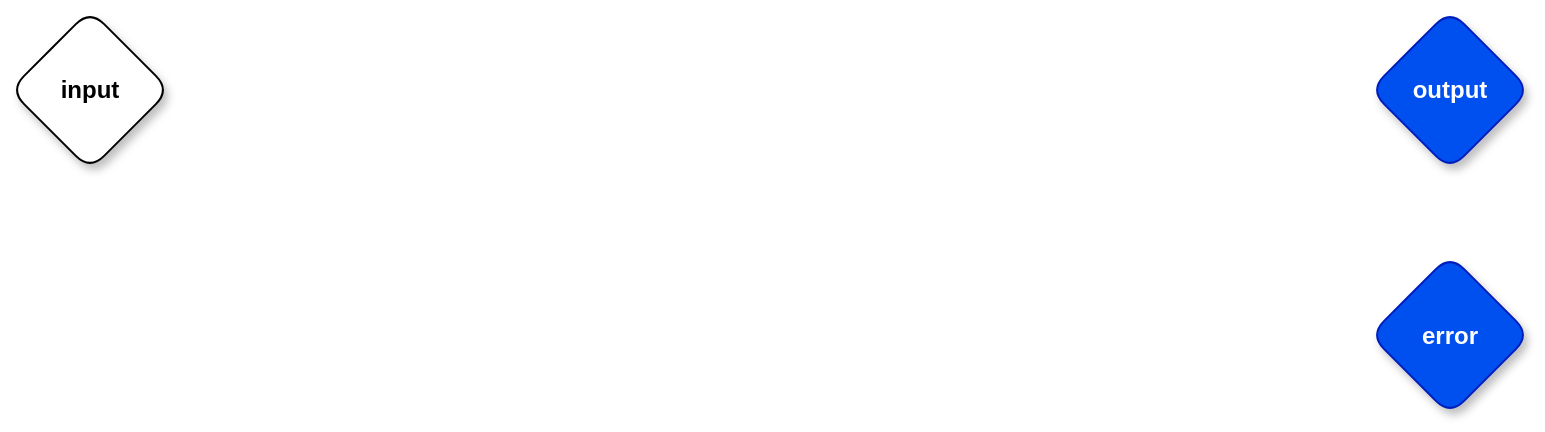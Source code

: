<mxfile version="22.1.18" type="device" pages="4">
  <diagram name="main" id="m0zTKrYATkNEm8Ja8VeW">
    <mxGraphModel dx="1114" dy="589" grid="1" gridSize="10" guides="1" tooltips="1" connect="1" arrows="1" fold="1" page="1" pageScale="1" pageWidth="850" pageHeight="1100" math="0" shadow="0">
      <root>
        <mxCell id="0" />
        <mxCell id="1" parent="0" />
        <mxCell id="GZ_4_-aFKaLcyj-fTqnw-12" value="input" style="rhombus;whiteSpace=wrap;html=1;rounded=1;fontStyle=1;glass=0;sketch=0;fontSize=12;points=[[0,0.5,0,0,0],[0.5,0,0,0,0],[0.5,1,0,0,0],[1,0.5,0,0,0]];shadow=1;fontFamily=Helvetica;fontColor=default;" parent="1" vertex="1">
          <mxGeometry x="40" y="80" width="80" height="80" as="geometry" />
        </mxCell>
        <mxCell id="GZ_4_-aFKaLcyj-fTqnw-13" value="output" style="rhombus;whiteSpace=wrap;html=1;rounded=1;fillColor=#0050ef;fontColor=#ffffff;strokeColor=#001DBC;fontStyle=1;glass=0;sketch=0;fontSize=12;points=[[0,0.5,0,0,0],[0.5,0,0,0,0],[0.5,1,0,0,0],[1,0.5,0,0,0]];shadow=1;fontFamily=Helvetica;" parent="1" vertex="1">
          <mxGeometry x="720" y="80" width="80" height="80" as="geometry" />
        </mxCell>
        <mxCell id="GZ_4_-aFKaLcyj-fTqnw-25" value="error" style="rhombus;whiteSpace=wrap;html=1;rounded=1;fillColor=#0050ef;fontColor=#ffffff;strokeColor=#001DBC;fontStyle=1;glass=0;sketch=0;fontSize=12;points=[[0,0.5,0,0,0],[0.5,0,0,0,0],[0.5,1,0,0,0],[1,0.5,0,0,0]];shadow=1;fontFamily=Helvetica;" parent="1" vertex="1">
          <mxGeometry x="720" y="202.5" width="80" height="80" as="geometry" />
        </mxCell>
      </root>
    </mxGraphModel>
  </diagram>
  <diagram id="tdX2_95LEIDNDVLNdQ2E" name="...">
    <mxGraphModel dx="847" dy="589" grid="1" gridSize="10" guides="1" tooltips="1" connect="1" arrows="1" fold="1" page="1" pageScale="1" pageWidth="850" pageHeight="1100" math="0" shadow="0">
      <root>
        <mxCell id="0" />
        <mxCell id="1" parent="0" />
      </root>
    </mxGraphModel>
  </diagram>
  <diagram id="n9aoCIwn1Qyomk_tSWj4" name="Read Text File">
    <mxGraphModel dx="1114" dy="589" grid="1" gridSize="10" guides="1" tooltips="1" connect="1" arrows="1" fold="1" page="1" pageScale="1" pageWidth="850" pageHeight="1100" math="0" shadow="0">
      <root>
        <mxCell id="0" />
        <mxCell id="1" parent="0" />
        <mxCell id="x-fpYZ4Tdr6Dl9E3lefd-1" value="Ensure String Datum" style="rounded=1;whiteSpace=wrap;html=1;sketch=0;container=1;recursiveResize=0;verticalAlign=top;arcSize=6;fontStyle=1;autosize=0;points=[];absoluteArcSize=1;shadow=1;strokeColor=#001DBC;fillColor=#0050ef;fontColor=#ffffff;" vertex="1" parent="1">
          <mxGeometry x="160" y="102.5" width="120" height="127.5" as="geometry">
            <mxRectangle x="-98" y="-1230" width="99" height="26" as="alternateBounds" />
          </mxGeometry>
        </mxCell>
        <mxCell id="x-fpYZ4Tdr6Dl9E3lefd-2" value="operand" style="rounded=1;whiteSpace=wrap;html=1;sketch=0;points=[[0,0.5,0,0,0],[1,0.5,0,0,0]];arcSize=50;" vertex="1" parent="x-fpYZ4Tdr6Dl9E3lefd-1">
          <mxGeometry x="-30" y="45" width="66" height="25" as="geometry" />
        </mxCell>
        <mxCell id="x-fpYZ4Tdr6Dl9E3lefd-3" value="output" style="rounded=1;whiteSpace=wrap;html=1;sketch=0;points=[[0,0.5,0,0,0],[1,0.5,0,0,0]];fillColor=#1ba1e2;fontColor=#ffffff;strokeColor=#006EAF;arcSize=50;" vertex="1" parent="x-fpYZ4Tdr6Dl9E3lefd-1">
          <mxGeometry x="80" y="45" width="66" height="25" as="geometry" />
        </mxCell>
        <mxCell id="x-fpYZ4Tdr6Dl9E3lefd-4" value="Low Level Read &lt;br&gt;Text File" style="rounded=1;whiteSpace=wrap;html=1;sketch=0;container=1;recursiveResize=0;verticalAlign=top;arcSize=6;fontStyle=1;autosize=0;points=[];absoluteArcSize=1;shadow=1;strokeColor=#001DBC;fillColor=#0050ef;fontColor=#ffffff;fontFamily=Helvetica;fontSize=11;" vertex="1" parent="1">
          <mxGeometry x="360" y="120" width="130" height="110" as="geometry">
            <mxRectangle x="-98" y="-1230" width="99" height="26" as="alternateBounds" />
          </mxGeometry>
        </mxCell>
        <mxCell id="x-fpYZ4Tdr6Dl9E3lefd-5" value="input" style="rounded=1;whiteSpace=wrap;html=1;sketch=0;points=[[0,0.5,0,0,0],[1,0.5,0,0,0]];arcSize=50;fontFamily=Helvetica;fontSize=11;fontColor=default;" vertex="1" parent="x-fpYZ4Tdr6Dl9E3lefd-4">
          <mxGeometry x="-16.75" y="27.5" width="66" height="25" as="geometry" />
        </mxCell>
        <mxCell id="x-fpYZ4Tdr6Dl9E3lefd-6" value="str" style="rounded=1;whiteSpace=wrap;html=1;sketch=0;points=[[0,0.5,0,0,0],[1,0.5,0,0,0]];fillColor=#1ba1e2;fontColor=#ffffff;strokeColor=#006EAF;arcSize=50;fontFamily=Helvetica;fontSize=11;" vertex="1" parent="x-fpYZ4Tdr6Dl9E3lefd-4">
          <mxGeometry x="84.75" y="27.5" width="66" height="25" as="geometry" />
        </mxCell>
        <mxCell id="x-fpYZ4Tdr6Dl9E3lefd-7" value="error" style="rounded=1;whiteSpace=wrap;html=1;sketch=0;points=[[0,0.5,0,0,0],[1,0.5,0,0,0]];fillColor=#1ba1e2;fontColor=#ffffff;strokeColor=#006EAF;arcSize=50;fontFamily=Helvetica;fontSize=11;textOpacity=30;opacity=30;" vertex="1" parent="x-fpYZ4Tdr6Dl9E3lefd-4">
          <mxGeometry x="84.75" y="70" width="66" height="25" as="geometry" />
        </mxCell>
        <mxCell id="x-fpYZ4Tdr6Dl9E3lefd-8" style="edgeStyle=orthogonalEdgeStyle;shape=connector;rounded=1;orthogonalLoop=1;jettySize=auto;html=1;exitX=1;exitY=0.5;exitDx=0;exitDy=0;exitPerimeter=0;labelBackgroundColor=default;strokeColor=default;strokeWidth=2;fontFamily=Helvetica;fontSize=11;fontColor=default;endArrow=classic;entryX=0;entryY=0.5;entryDx=0;entryDy=0;entryPerimeter=0;opacity=30;" edge="1" parent="1" source="x-fpYZ4Tdr6Dl9E3lefd-9" target="x-fpYZ4Tdr6Dl9E3lefd-14">
          <mxGeometry relative="1" as="geometry">
            <mxPoint x="530" y="360" as="targetPoint" />
            <Array as="points">
              <mxPoint x="330" y="203" />
              <mxPoint x="330" y="320" />
            </Array>
          </mxGeometry>
        </mxCell>
        <mxCell id="x-fpYZ4Tdr6Dl9E3lefd-9" value="error" style="rounded=1;whiteSpace=wrap;html=1;sketch=0;points=[[0,0.5,0,0,0],[1,0.5,0,0,0]];fillColor=#1ba1e2;fontColor=#ffffff;strokeColor=#006EAF;arcSize=50;opacity=30;textOpacity=30;" vertex="1" parent="1">
          <mxGeometry x="240" y="190" width="66" height="25" as="geometry" />
        </mxCell>
        <mxCell id="x-fpYZ4Tdr6Dl9E3lefd-10" style="edgeStyle=orthogonalEdgeStyle;shape=connector;rounded=1;orthogonalLoop=1;jettySize=auto;html=1;entryX=0;entryY=0.5;entryDx=0;entryDy=0;entryPerimeter=0;labelBackgroundColor=default;strokeColor=default;strokeWidth=2;fontFamily=Helvetica;fontSize=11;fontColor=default;endArrow=classic;" edge="1" parent="1" source="x-fpYZ4Tdr6Dl9E3lefd-11" target="x-fpYZ4Tdr6Dl9E3lefd-2">
          <mxGeometry relative="1" as="geometry" />
        </mxCell>
        <mxCell id="x-fpYZ4Tdr6Dl9E3lefd-11" value="input" style="rhombus;whiteSpace=wrap;html=1;rounded=1;fontStyle=1;glass=0;sketch=0;fontSize=12;points=[[0,0.5,0,0,0],[0.5,0,0,0,0],[0.5,1,0,0,0],[1,0.5,0,0,0]];shadow=1;fontFamily=Helvetica;fontColor=default;" vertex="1" parent="1">
          <mxGeometry y="120" width="80" height="80" as="geometry" />
        </mxCell>
        <mxCell id="x-fpYZ4Tdr6Dl9E3lefd-12" value="str" style="rhombus;whiteSpace=wrap;html=1;rounded=1;fillColor=#0050ef;fontColor=#ffffff;strokeColor=#001DBC;fontStyle=1;glass=0;sketch=0;fontSize=12;points=[[0,0.5,0,0,0],[0.5,0,0,0,0],[0.5,1,0,0,0],[1,0.5,0,0,0]];shadow=1;fontFamily=Helvetica;" vertex="1" parent="1">
          <mxGeometry x="560" y="120" width="80" height="80" as="geometry" />
        </mxCell>
        <mxCell id="x-fpYZ4Tdr6Dl9E3lefd-13" style="edgeStyle=orthogonalEdgeStyle;shape=connector;rounded=1;orthogonalLoop=1;jettySize=auto;html=1;exitX=1;exitY=0.5;exitDx=0;exitDy=0;exitPerimeter=0;entryX=0;entryY=0.5;entryDx=0;entryDy=0;entryPerimeter=0;labelBackgroundColor=default;strokeColor=default;strokeWidth=2;fontFamily=Helvetica;fontSize=11;fontColor=default;endArrow=classic;" edge="1" parent="1" source="x-fpYZ4Tdr6Dl9E3lefd-6" target="x-fpYZ4Tdr6Dl9E3lefd-12">
          <mxGeometry relative="1" as="geometry" />
        </mxCell>
        <mxCell id="x-fpYZ4Tdr6Dl9E3lefd-14" value="error" style="rhombus;whiteSpace=wrap;html=1;rounded=1;fillColor=#0050ef;fontColor=#ffffff;strokeColor=#001DBC;fontStyle=1;glass=0;sketch=0;fontSize=12;points=[[0,0.5,0,0,0],[0.5,0,0,0,0],[0.5,1,0,0,0],[1,0.5,0,0,0]];shadow=1;fontFamily=Helvetica;" vertex="1" parent="1">
          <mxGeometry x="560" y="280" width="80" height="80" as="geometry" />
        </mxCell>
        <mxCell id="x-fpYZ4Tdr6Dl9E3lefd-15" style="edgeStyle=orthogonalEdgeStyle;shape=connector;rounded=1;orthogonalLoop=1;jettySize=auto;html=1;exitX=1;exitY=0.5;exitDx=0;exitDy=0;exitPerimeter=0;entryX=0;entryY=0.5;entryDx=0;entryDy=0;entryPerimeter=0;labelBackgroundColor=default;strokeColor=default;strokeWidth=2;fontFamily=Helvetica;fontSize=11;fontColor=default;endArrow=classic;opacity=30;" edge="1" parent="1" source="x-fpYZ4Tdr6Dl9E3lefd-7" target="x-fpYZ4Tdr6Dl9E3lefd-14">
          <mxGeometry relative="1" as="geometry" />
        </mxCell>
        <mxCell id="x-fpYZ4Tdr6Dl9E3lefd-16" style="edgeStyle=orthogonalEdgeStyle;shape=connector;rounded=1;orthogonalLoop=1;jettySize=auto;html=1;exitX=1;exitY=0.5;exitDx=0;exitDy=0;exitPerimeter=0;entryX=0;entryY=0.5;entryDx=0;entryDy=0;entryPerimeter=0;labelBackgroundColor=default;strokeColor=default;strokeWidth=2;fontFamily=Helvetica;fontSize=11;fontColor=default;endArrow=classic;" edge="1" parent="1" source="x-fpYZ4Tdr6Dl9E3lefd-3" target="x-fpYZ4Tdr6Dl9E3lefd-5">
          <mxGeometry relative="1" as="geometry" />
        </mxCell>
      </root>
    </mxGraphModel>
  </diagram>
  <diagram id="A18TVLYzS7ktZ3pC4iTK" name="All Before 4">
    <mxGraphModel dx="847" dy="589" grid="1" gridSize="10" guides="1" tooltips="1" connect="1" arrows="1" fold="1" page="1" pageScale="1" pageWidth="850" pageHeight="1100" math="0" shadow="0">
      <root>
        <mxCell id="0" />
        <mxCell id="1" parent="0" />
        <mxCell id="xnzzVuqLVZ7HURBUbo9G-1" style="edgeStyle=orthogonalEdgeStyle;shape=connector;rounded=1;jumpStyle=arc;orthogonalLoop=1;jettySize=auto;html=1;exitX=1;exitY=0.5;exitDx=0;exitDy=0;exitPerimeter=0;entryX=0;entryY=0.5;entryDx=0;entryDy=0;entryPerimeter=0;labelBackgroundColor=default;strokeColor=#666666;strokeWidth=2;fontFamily=Helvetica;fontSize=11;fontColor=default;endArrow=classic;fillColor=#f5f5f5;opacity=90;" edge="1" parent="1" source="xnzzVuqLVZ7HURBUbo9G-2" target="xnzzVuqLVZ7HURBUbo9G-14">
          <mxGeometry relative="1" as="geometry" />
        </mxCell>
        <mxCell id="xnzzVuqLVZ7HURBUbo9G-2" value="1" style="rhombus;whiteSpace=wrap;html=1;rounded=1;fontStyle=1;glass=0;sketch=0;fontSize=12;points=[[0,0.5,0,0,0],[0.5,0,0,0,0],[0.5,1,0,0,0],[1,0.5,0,0,0]];shadow=1;fontFamily=Helvetica;fontColor=default;" vertex="1" parent="1">
          <mxGeometry x="80" y="120" width="80" height="80" as="geometry" />
        </mxCell>
        <mxCell id="xnzzVuqLVZ7HURBUbo9G-3" value="1" style="rhombus;whiteSpace=wrap;html=1;rounded=1;fillColor=#0050ef;fontColor=#ffffff;strokeColor=#001DBC;fontStyle=1;glass=0;sketch=0;fontSize=12;points=[[0,0.5,0,0,0],[0.5,0,0,0,0],[0.5,1,0,0,0],[1,0.5,0,0,0]];shadow=1;fontFamily=Helvetica;" vertex="1" parent="1">
          <mxGeometry x="1000" y="120" width="80" height="80" as="geometry" />
        </mxCell>
        <mxCell id="xnzzVuqLVZ7HURBUbo9G-4" style="edgeStyle=orthogonalEdgeStyle;shape=connector;rounded=1;jumpStyle=arc;orthogonalLoop=1;jettySize=auto;html=1;exitX=1;exitY=0.5;exitDx=0;exitDy=0;exitPerimeter=0;entryX=0;entryY=0.5;entryDx=0;entryDy=0;entryPerimeter=0;labelBackgroundColor=default;strokeColor=#666666;strokeWidth=2;fontFamily=Helvetica;fontSize=11;fontColor=default;endArrow=classic;fillColor=#f5f5f5;opacity=90;" edge="1" parent="1" source="xnzzVuqLVZ7HURBUbo9G-5" target="xnzzVuqLVZ7HURBUbo9G-17">
          <mxGeometry relative="1" as="geometry" />
        </mxCell>
        <mxCell id="xnzzVuqLVZ7HURBUbo9G-5" value="2" style="rhombus;whiteSpace=wrap;html=1;rounded=1;fontStyle=1;glass=0;sketch=0;fontSize=12;points=[[0,0.5,0,0,0],[0.5,0,0,0,0],[0.5,1,0,0,0],[1,0.5,0,0,0]];shadow=1;fontFamily=Helvetica;fontColor=default;" vertex="1" parent="1">
          <mxGeometry x="80" y="280" width="80" height="80" as="geometry" />
        </mxCell>
        <mxCell id="xnzzVuqLVZ7HURBUbo9G-6" value="2" style="rhombus;whiteSpace=wrap;html=1;rounded=1;fillColor=#0050ef;fontColor=#ffffff;strokeColor=#001DBC;fontStyle=1;glass=0;sketch=0;fontSize=12;points=[[0,0.5,0,0,0],[0.5,0,0,0,0],[0.5,1,0,0,0],[1,0.5,0,0,0]];shadow=1;fontFamily=Helvetica;" vertex="1" parent="1">
          <mxGeometry x="1000" y="280" width="80" height="80" as="geometry" />
        </mxCell>
        <mxCell id="xnzzVuqLVZ7HURBUbo9G-7" style="edgeStyle=orthogonalEdgeStyle;shape=connector;rounded=1;jumpStyle=arc;orthogonalLoop=1;jettySize=auto;html=1;exitX=1;exitY=0.5;exitDx=0;exitDy=0;exitPerimeter=0;entryX=0;entryY=0.5;entryDx=0;entryDy=0;entryPerimeter=0;labelBackgroundColor=default;strokeColor=#666666;strokeWidth=2;fontFamily=Helvetica;fontSize=11;fontColor=default;endArrow=classic;fillColor=#f5f5f5;opacity=90;" edge="1" parent="1" source="xnzzVuqLVZ7HURBUbo9G-8" target="xnzzVuqLVZ7HURBUbo9G-23">
          <mxGeometry relative="1" as="geometry" />
        </mxCell>
        <mxCell id="xnzzVuqLVZ7HURBUbo9G-8" value="3" style="rhombus;whiteSpace=wrap;html=1;rounded=1;fontStyle=1;glass=0;sketch=0;fontSize=12;points=[[0,0.5,0,0,0],[0.5,0,0,0,0],[0.5,1,0,0,0],[1,0.5,0,0,0]];shadow=1;fontFamily=Helvetica;fontColor=default;" vertex="1" parent="1">
          <mxGeometry x="80" y="440" width="80" height="80" as="geometry" />
        </mxCell>
        <mxCell id="xnzzVuqLVZ7HURBUbo9G-9" value="3" style="rhombus;whiteSpace=wrap;html=1;rounded=1;fillColor=#0050ef;fontColor=#ffffff;strokeColor=#001DBC;fontStyle=1;glass=0;sketch=0;fontSize=12;points=[[0,0.5,0,0,0],[0.5,0,0,0,0],[0.5,1,0,0,0],[1,0.5,0,0,0]];shadow=1;fontFamily=Helvetica;" vertex="1" parent="1">
          <mxGeometry x="1000" y="440" width="80" height="80" as="geometry" />
        </mxCell>
        <mxCell id="xnzzVuqLVZ7HURBUbo9G-10" style="edgeStyle=orthogonalEdgeStyle;shape=connector;rounded=1;jumpStyle=arc;orthogonalLoop=1;jettySize=auto;html=1;exitX=1;exitY=0.5;exitDx=0;exitDy=0;exitPerimeter=0;entryX=0;entryY=0.5;entryDx=0;entryDy=0;entryPerimeter=0;labelBackgroundColor=default;strokeColor=#666666;strokeWidth=2;fontFamily=Helvetica;fontSize=11;fontColor=default;endArrow=classic;fillColor=#f5f5f5;opacity=90;" edge="1" parent="1" source="xnzzVuqLVZ7HURBUbo9G-11" target="xnzzVuqLVZ7HURBUbo9G-30">
          <mxGeometry relative="1" as="geometry" />
        </mxCell>
        <mxCell id="xnzzVuqLVZ7HURBUbo9G-11" value="4" style="rhombus;whiteSpace=wrap;html=1;rounded=1;fontStyle=1;glass=0;sketch=0;fontSize=12;points=[[0,0.5,0,0,0],[0.5,0,0,0,0],[0.5,1,0,0,0],[1,0.5,0,0,0]];shadow=1;fontFamily=Helvetica;fontColor=default;" vertex="1" parent="1">
          <mxGeometry x="80" y="600" width="80" height="80" as="geometry" />
        </mxCell>
        <mxCell id="xnzzVuqLVZ7HURBUbo9G-12" value="4" style="rhombus;whiteSpace=wrap;html=1;rounded=1;fillColor=#0050ef;fontColor=#ffffff;strokeColor=#001DBC;fontStyle=1;glass=0;sketch=0;fontSize=12;points=[[0,0.5,0,0,0],[0.5,0,0,0,0],[0.5,1,0,0,0],[1,0.5,0,0,0]];shadow=1;fontFamily=Helvetica;" vertex="1" parent="1">
          <mxGeometry x="1000" y="590" width="80" height="80" as="geometry" />
        </mxCell>
        <mxCell id="xnzzVuqLVZ7HURBUbo9G-13" value="1then2" style="rounded=1;whiteSpace=wrap;html=1;sketch=0;container=1;recursiveResize=0;verticalAlign=top;arcSize=6;fontStyle=1;autosize=0;points=[];absoluteArcSize=1;shadow=1;strokeColor=#001DBC;fillColor=#0050ef;fontColor=#ffffff;fontFamily=Helvetica;fontSize=11;" vertex="1" parent="1">
          <mxGeometry x="260" y="120" width="130" height="110" as="geometry">
            <mxRectangle x="-98" y="-1230" width="99" height="26" as="alternateBounds" />
          </mxGeometry>
        </mxCell>
        <mxCell id="xnzzVuqLVZ7HURBUbo9G-14" value="1" style="rounded=1;whiteSpace=wrap;html=1;sketch=0;points=[[0,0.5,0,0,0],[1,0.5,0,0,0]];arcSize=50;fontFamily=Helvetica;fontSize=11;fontColor=default;" vertex="1" parent="xnzzVuqLVZ7HURBUbo9G-13">
          <mxGeometry x="-16.75" y="27.5" width="66" height="25" as="geometry" />
        </mxCell>
        <mxCell id="xnzzVuqLVZ7HURBUbo9G-15" value="1" style="rounded=1;whiteSpace=wrap;html=1;sketch=0;points=[[0,0.5,0,0,0],[1,0.5,0,0,0]];fillColor=#1ba1e2;fontColor=#ffffff;strokeColor=#006EAF;arcSize=50;fontFamily=Helvetica;fontSize=11;" vertex="1" parent="xnzzVuqLVZ7HURBUbo9G-13">
          <mxGeometry x="84.75" y="27.5" width="66" height="25" as="geometry" />
        </mxCell>
        <mxCell id="xnzzVuqLVZ7HURBUbo9G-16" value="2" style="rounded=1;whiteSpace=wrap;html=1;sketch=0;points=[[0,0.5,0,0,0],[1,0.5,0,0,0]];fillColor=#1ba1e2;fontColor=#ffffff;strokeColor=#006EAF;arcSize=50;fontFamily=Helvetica;fontSize=11;" vertex="1" parent="xnzzVuqLVZ7HURBUbo9G-13">
          <mxGeometry x="84.75" y="70" width="66" height="25" as="geometry" />
        </mxCell>
        <mxCell id="xnzzVuqLVZ7HURBUbo9G-17" value="2" style="rounded=1;whiteSpace=wrap;html=1;sketch=0;points=[[0,0.5,0,0,0],[1,0.5,0,0,0]];arcSize=50;fontFamily=Helvetica;fontSize=11;fontColor=default;" vertex="1" parent="xnzzVuqLVZ7HURBUbo9G-13">
          <mxGeometry x="-16.75" y="70" width="66" height="25" as="geometry" />
        </mxCell>
        <mxCell id="xnzzVuqLVZ7HURBUbo9G-18" style="edgeStyle=orthogonalEdgeStyle;shape=connector;rounded=1;jumpStyle=arc;orthogonalLoop=1;jettySize=auto;html=1;exitX=1;exitY=0.5;exitDx=0;exitDy=0;exitPerimeter=0;entryX=0.125;entryY=0.5;entryDx=0;entryDy=0;entryPerimeter=0;labelBackgroundColor=default;strokeColor=#666666;strokeWidth=2;fontFamily=Helvetica;fontSize=11;fontColor=default;endArrow=classic;fillColor=#f5f5f5;opacity=90;" edge="1" parent="1" source="xnzzVuqLVZ7HURBUbo9G-15" target="xnzzVuqLVZ7HURBUbo9G-3">
          <mxGeometry relative="1" as="geometry" />
        </mxCell>
        <mxCell id="xnzzVuqLVZ7HURBUbo9G-19" value="1then2" style="rounded=1;whiteSpace=wrap;html=1;sketch=0;container=1;recursiveResize=0;verticalAlign=top;arcSize=6;fontStyle=1;autosize=0;points=[];absoluteArcSize=1;shadow=1;strokeColor=#001DBC;fillColor=#0050ef;fontColor=#ffffff;fontFamily=Helvetica;fontSize=11;" vertex="1" parent="1">
          <mxGeometry x="480" y="280" width="130" height="110" as="geometry">
            <mxRectangle x="-98" y="-1230" width="99" height="26" as="alternateBounds" />
          </mxGeometry>
        </mxCell>
        <mxCell id="xnzzVuqLVZ7HURBUbo9G-20" value="1" style="rounded=1;whiteSpace=wrap;html=1;sketch=0;points=[[0,0.5,0,0,0],[1,0.5,0,0,0]];arcSize=50;fontFamily=Helvetica;fontSize=11;fontColor=default;" vertex="1" parent="xnzzVuqLVZ7HURBUbo9G-19">
          <mxGeometry x="-16.75" y="27.5" width="66" height="25" as="geometry" />
        </mxCell>
        <mxCell id="xnzzVuqLVZ7HURBUbo9G-21" value="1" style="rounded=1;whiteSpace=wrap;html=1;sketch=0;points=[[0,0.5,0,0,0],[1,0.5,0,0,0]];fillColor=#1ba1e2;fontColor=#ffffff;strokeColor=#006EAF;arcSize=50;fontFamily=Helvetica;fontSize=11;" vertex="1" parent="xnzzVuqLVZ7HURBUbo9G-19">
          <mxGeometry x="84.75" y="27.5" width="66" height="25" as="geometry" />
        </mxCell>
        <mxCell id="xnzzVuqLVZ7HURBUbo9G-22" value="2" style="rounded=1;whiteSpace=wrap;html=1;sketch=0;points=[[0,0.5,0,0,0],[1,0.5,0,0,0]];fillColor=#1ba1e2;fontColor=#ffffff;strokeColor=#006EAF;arcSize=50;fontFamily=Helvetica;fontSize=11;" vertex="1" parent="xnzzVuqLVZ7HURBUbo9G-19">
          <mxGeometry x="84.75" y="70" width="66" height="25" as="geometry" />
        </mxCell>
        <mxCell id="xnzzVuqLVZ7HURBUbo9G-23" value="2" style="rounded=1;whiteSpace=wrap;html=1;sketch=0;points=[[0,0.5,0,0,0],[1,0.5,0,0,0]];arcSize=50;fontFamily=Helvetica;fontSize=11;fontColor=default;" vertex="1" parent="xnzzVuqLVZ7HURBUbo9G-19">
          <mxGeometry x="-16.75" y="70" width="66" height="25" as="geometry" />
        </mxCell>
        <mxCell id="xnzzVuqLVZ7HURBUbo9G-24" style="edgeStyle=orthogonalEdgeStyle;shape=connector;rounded=1;jumpStyle=arc;orthogonalLoop=1;jettySize=auto;html=1;exitX=1;exitY=0.5;exitDx=0;exitDy=0;exitPerimeter=0;entryX=0;entryY=0.5;entryDx=0;entryDy=0;entryPerimeter=0;labelBackgroundColor=default;strokeColor=#666666;strokeWidth=2;fontFamily=Helvetica;fontSize=11;fontColor=default;endArrow=classic;fillColor=#f5f5f5;opacity=90;" edge="1" parent="1" source="xnzzVuqLVZ7HURBUbo9G-16" target="xnzzVuqLVZ7HURBUbo9G-20">
          <mxGeometry relative="1" as="geometry" />
        </mxCell>
        <mxCell id="xnzzVuqLVZ7HURBUbo9G-25" style="edgeStyle=orthogonalEdgeStyle;shape=connector;rounded=1;jumpStyle=arc;orthogonalLoop=1;jettySize=auto;html=1;exitX=1;exitY=0.5;exitDx=0;exitDy=0;exitPerimeter=0;labelBackgroundColor=default;strokeColor=#666666;strokeWidth=2;fontFamily=Helvetica;fontSize=11;fontColor=default;endArrow=classic;fillColor=#f5f5f5;opacity=90;" edge="1" parent="1" source="xnzzVuqLVZ7HURBUbo9G-21" target="xnzzVuqLVZ7HURBUbo9G-6">
          <mxGeometry relative="1" as="geometry" />
        </mxCell>
        <mxCell id="xnzzVuqLVZ7HURBUbo9G-26" value="1then2" style="rounded=1;whiteSpace=wrap;html=1;sketch=0;container=1;recursiveResize=0;verticalAlign=top;arcSize=6;fontStyle=1;autosize=0;points=[];absoluteArcSize=1;shadow=1;strokeColor=#001DBC;fillColor=#0050ef;fontColor=#ffffff;fontFamily=Helvetica;fontSize=11;" vertex="1" parent="1">
          <mxGeometry x="690" y="440" width="130" height="110" as="geometry">
            <mxRectangle x="-98" y="-1230" width="99" height="26" as="alternateBounds" />
          </mxGeometry>
        </mxCell>
        <mxCell id="xnzzVuqLVZ7HURBUbo9G-27" value="1" style="rounded=1;whiteSpace=wrap;html=1;sketch=0;points=[[0,0.5,0,0,0],[1,0.5,0,0,0]];arcSize=50;fontFamily=Helvetica;fontSize=11;fontColor=default;" vertex="1" parent="xnzzVuqLVZ7HURBUbo9G-26">
          <mxGeometry x="-16.75" y="27.5" width="66" height="25" as="geometry" />
        </mxCell>
        <mxCell id="xnzzVuqLVZ7HURBUbo9G-28" value="1" style="rounded=1;whiteSpace=wrap;html=1;sketch=0;points=[[0,0.5,0,0,0],[1,0.5,0,0,0]];fillColor=#1ba1e2;fontColor=#ffffff;strokeColor=#006EAF;arcSize=50;fontFamily=Helvetica;fontSize=11;" vertex="1" parent="xnzzVuqLVZ7HURBUbo9G-26">
          <mxGeometry x="84.75" y="27.5" width="66" height="25" as="geometry" />
        </mxCell>
        <mxCell id="xnzzVuqLVZ7HURBUbo9G-29" value="2" style="rounded=1;whiteSpace=wrap;html=1;sketch=0;points=[[0,0.5,0,0,0],[1,0.5,0,0,0]];fillColor=#1ba1e2;fontColor=#ffffff;strokeColor=#006EAF;arcSize=50;fontFamily=Helvetica;fontSize=11;" vertex="1" parent="xnzzVuqLVZ7HURBUbo9G-26">
          <mxGeometry x="84.75" y="70" width="66" height="25" as="geometry" />
        </mxCell>
        <mxCell id="xnzzVuqLVZ7HURBUbo9G-30" value="2" style="rounded=1;whiteSpace=wrap;html=1;sketch=0;points=[[0,0.5,0,0,0],[1,0.5,0,0,0]];arcSize=50;fontFamily=Helvetica;fontSize=11;fontColor=default;" vertex="1" parent="xnzzVuqLVZ7HURBUbo9G-26">
          <mxGeometry x="-16.75" y="70" width="66" height="25" as="geometry" />
        </mxCell>
        <mxCell id="xnzzVuqLVZ7HURBUbo9G-31" style="edgeStyle=orthogonalEdgeStyle;shape=connector;rounded=1;jumpStyle=arc;orthogonalLoop=1;jettySize=auto;html=1;exitX=1;exitY=0.5;exitDx=0;exitDy=0;exitPerimeter=0;entryX=0;entryY=0.5;entryDx=0;entryDy=0;entryPerimeter=0;labelBackgroundColor=default;strokeColor=#666666;strokeWidth=2;fontFamily=Helvetica;fontSize=11;fontColor=default;endArrow=classic;fillColor=#f5f5f5;opacity=90;" edge="1" parent="1" source="xnzzVuqLVZ7HURBUbo9G-22" target="xnzzVuqLVZ7HURBUbo9G-27">
          <mxGeometry relative="1" as="geometry" />
        </mxCell>
        <mxCell id="xnzzVuqLVZ7HURBUbo9G-32" style="edgeStyle=orthogonalEdgeStyle;shape=connector;rounded=1;jumpStyle=arc;orthogonalLoop=1;jettySize=auto;html=1;exitX=1;exitY=0.5;exitDx=0;exitDy=0;exitPerimeter=0;labelBackgroundColor=default;strokeColor=#666666;strokeWidth=2;fontFamily=Helvetica;fontSize=11;fontColor=default;endArrow=classic;fillColor=#f5f5f5;opacity=90;" edge="1" parent="1" source="xnzzVuqLVZ7HURBUbo9G-28" target="xnzzVuqLVZ7HURBUbo9G-9">
          <mxGeometry relative="1" as="geometry" />
        </mxCell>
        <mxCell id="xnzzVuqLVZ7HURBUbo9G-33" style="edgeStyle=orthogonalEdgeStyle;shape=connector;rounded=1;jumpStyle=arc;orthogonalLoop=1;jettySize=auto;html=1;exitX=1;exitY=0.5;exitDx=0;exitDy=0;exitPerimeter=0;entryX=0;entryY=0.5;entryDx=0;entryDy=0;entryPerimeter=0;labelBackgroundColor=default;strokeColor=#666666;strokeWidth=2;fontFamily=Helvetica;fontSize=11;fontColor=default;endArrow=classic;fillColor=#f5f5f5;opacity=90;" edge="1" parent="1" source="xnzzVuqLVZ7HURBUbo9G-29" target="xnzzVuqLVZ7HURBUbo9G-12">
          <mxGeometry relative="1" as="geometry" />
        </mxCell>
      </root>
    </mxGraphModel>
  </diagram>
</mxfile>
